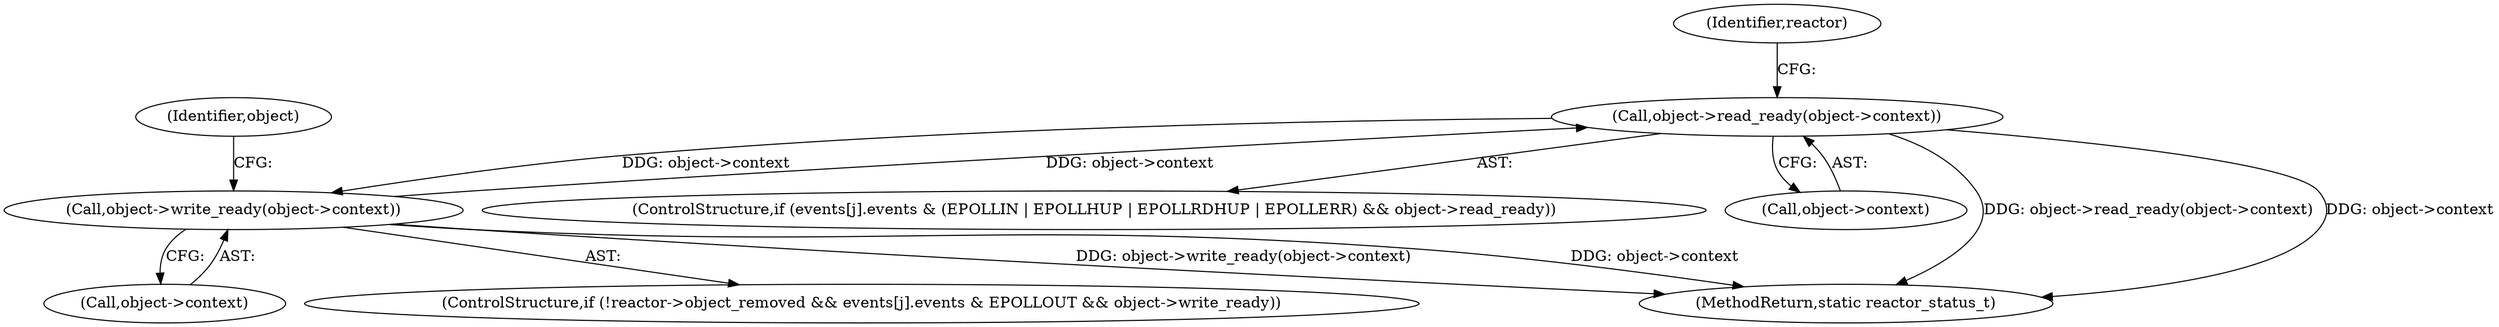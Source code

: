 digraph "0_Android_472271b153c5dc53c28beac55480a8d8434b2d5c_59@API" {
"1000286" [label="(Call,object->read_ready(object->context))"];
"1000307" [label="(Call,object->write_ready(object->context))"];
"1000286" [label="(Call,object->read_ready(object->context))"];
"1000268" [label="(ControlStructure,if (events[j].events & (EPOLLIN | EPOLLHUP | EPOLLRDHUP | EPOLLERR) && object->read_ready))"];
"1000307" [label="(Call,object->write_ready(object->context))"];
"1000287" [label="(Call,object->context)"];
"1000308" [label="(Call,object->context)"];
"1000286" [label="(Call,object->read_ready(object->context))"];
"1000314" [label="(Identifier,object)"];
"1000290" [label="(ControlStructure,if (!reactor->object_removed && events[j].events & EPOLLOUT && object->write_ready))"];
"1000335" [label="(MethodReturn,static reactor_status_t)"];
"1000294" [label="(Identifier,reactor)"];
"1000286" -> "1000268"  [label="AST: "];
"1000286" -> "1000287"  [label="CFG: "];
"1000287" -> "1000286"  [label="AST: "];
"1000294" -> "1000286"  [label="CFG: "];
"1000286" -> "1000335"  [label="DDG: object->read_ready(object->context)"];
"1000286" -> "1000335"  [label="DDG: object->context"];
"1000307" -> "1000286"  [label="DDG: object->context"];
"1000286" -> "1000307"  [label="DDG: object->context"];
"1000307" -> "1000290"  [label="AST: "];
"1000307" -> "1000308"  [label="CFG: "];
"1000308" -> "1000307"  [label="AST: "];
"1000314" -> "1000307"  [label="CFG: "];
"1000307" -> "1000335"  [label="DDG: object->write_ready(object->context)"];
"1000307" -> "1000335"  [label="DDG: object->context"];
}
